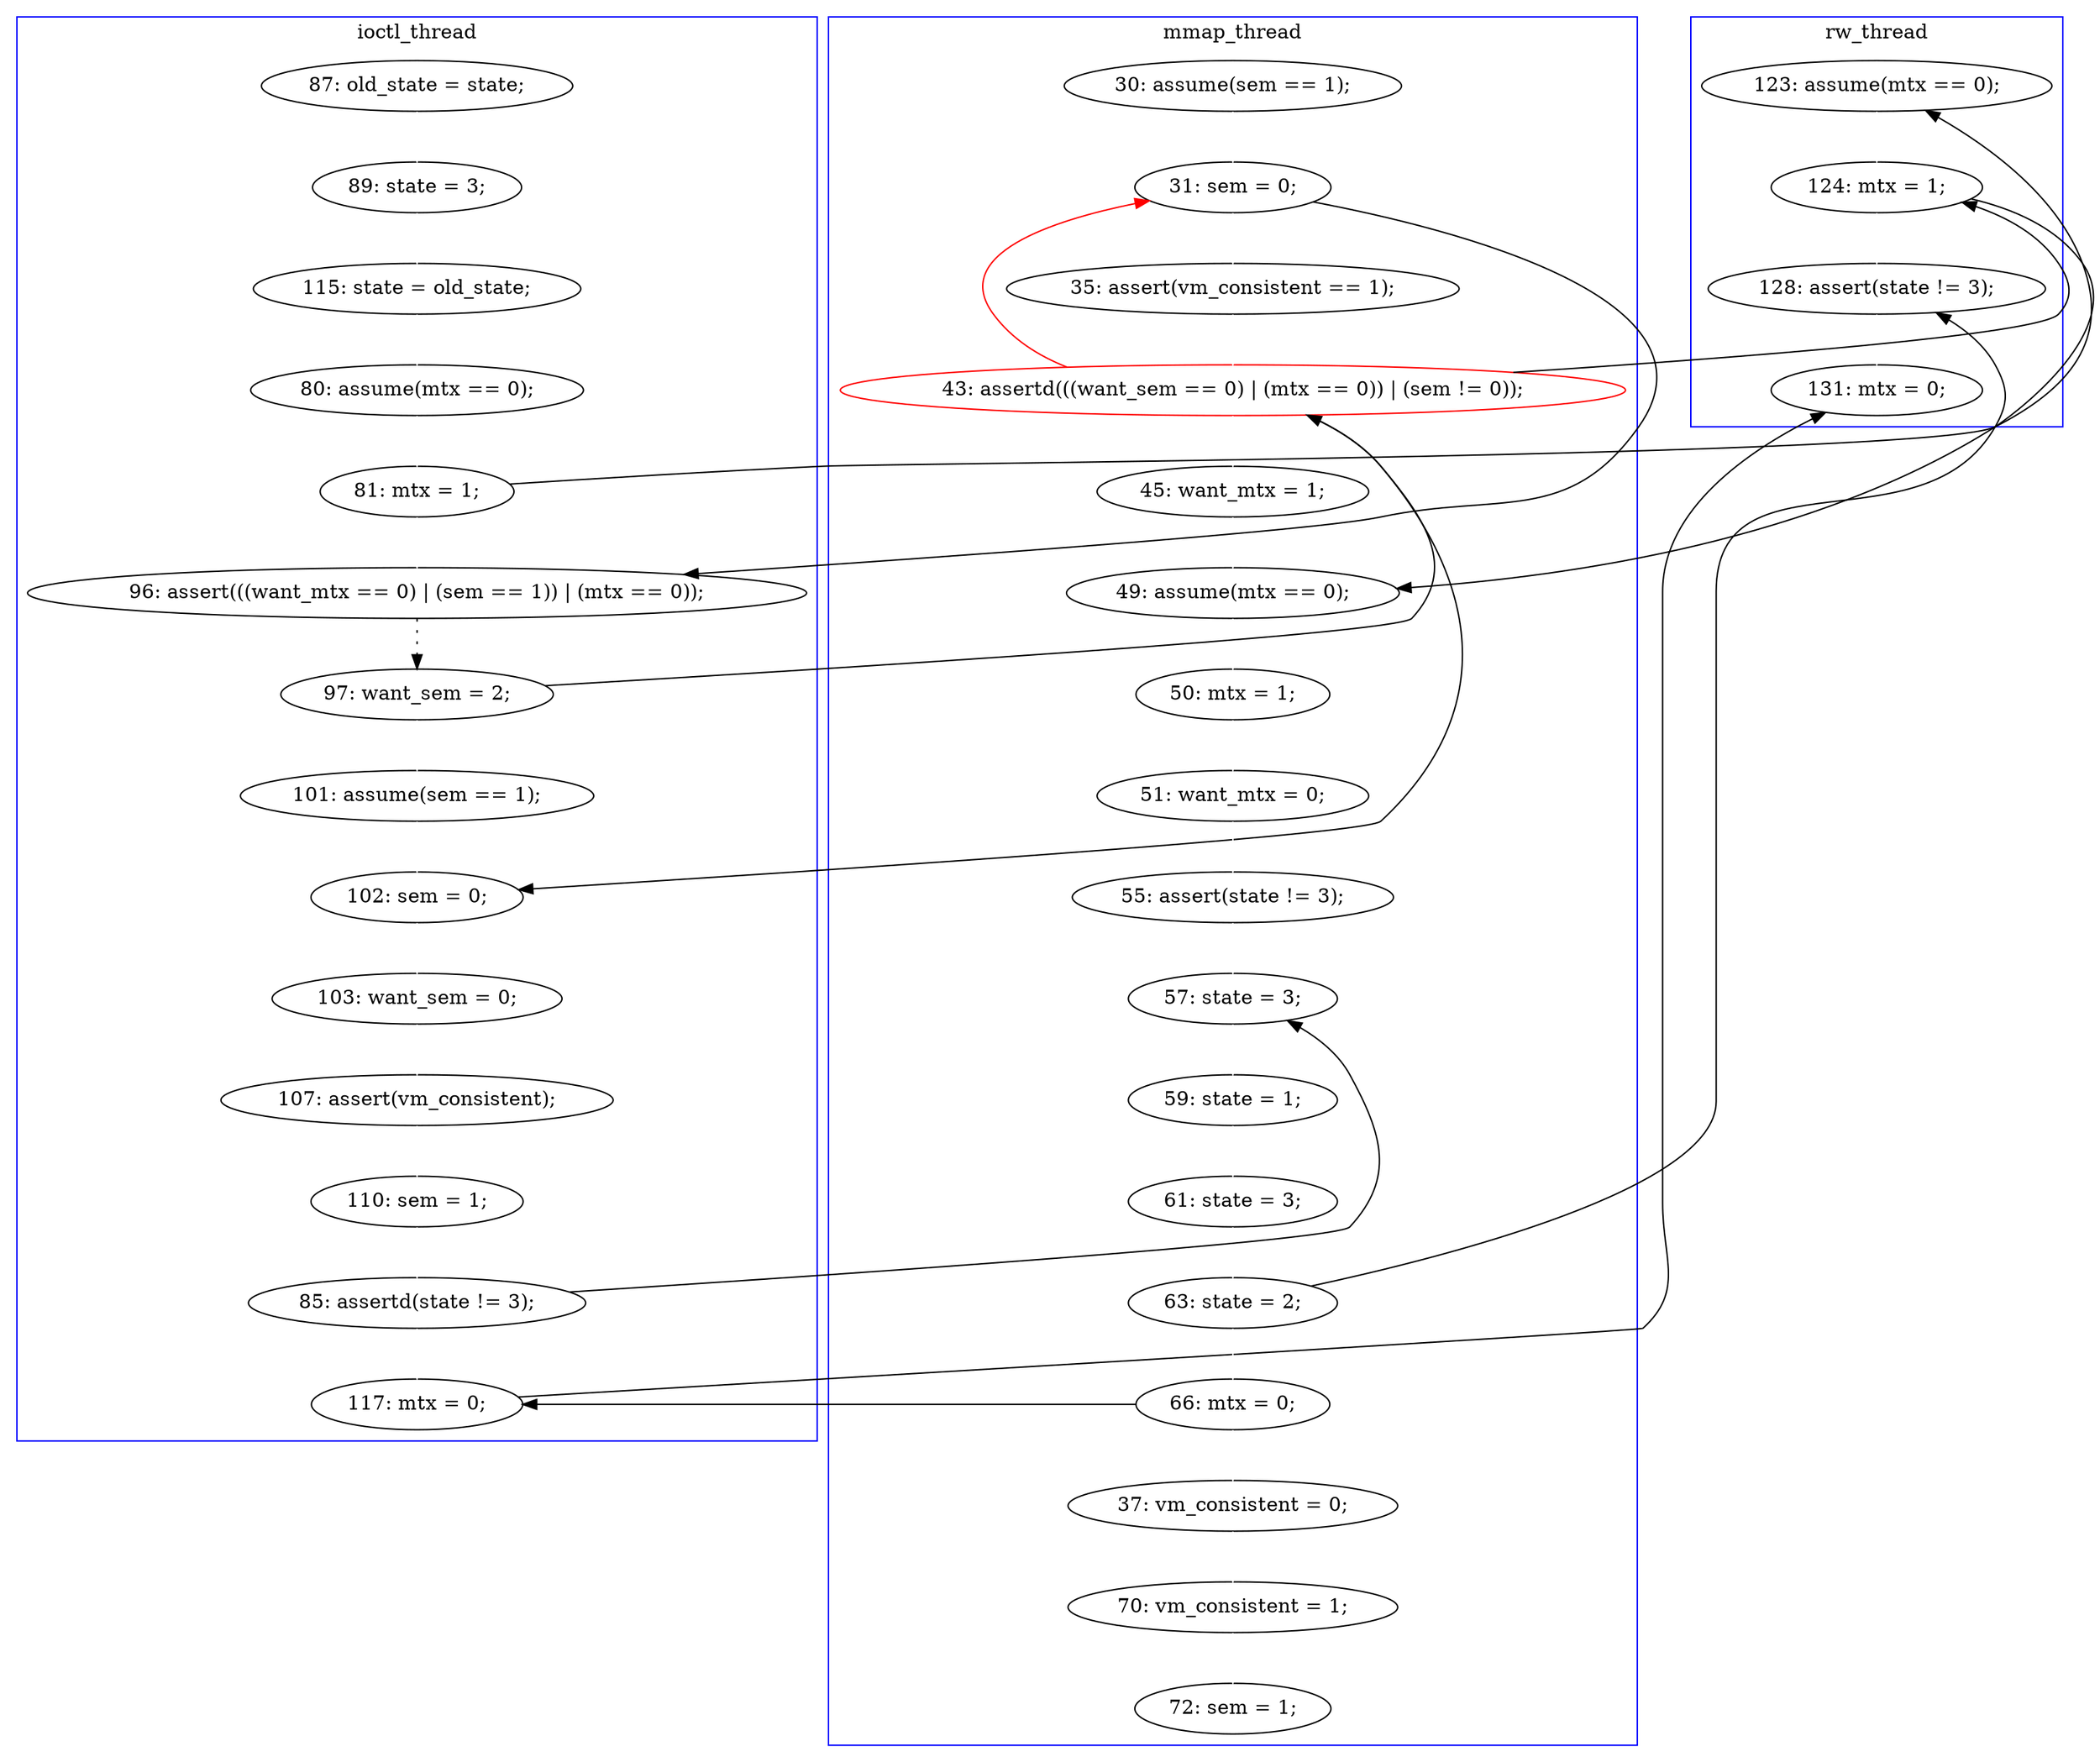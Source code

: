 digraph Counterexample {
	12 -> 14 [color = white, style = solid]
	49 -> 55 [color = white, style = solid]
	17 -> 18 [color = white, style = solid]
	25 -> 32 [color = white, style = solid]
	18 -> 19 [color = white, style = solid]
	32 -> 35 [color = white, style = solid]
	24 -> 26 [color = white, style = solid]
	40 -> 41 [color = white, style = solid]
	16 -> 22 [color = black, style = solid, constraint = false]
	48 -> 55 [color = black, style = solid, constraint = false]
	38 -> 40 [color = white, style = solid]
	29 -> 30 [color = white, style = solid]
	42 -> 43 [color = white, style = solid]
	23 -> 25 [color = white, style = solid]
	34 -> 35 [color = black, style = solid, constraint = false]
	24 -> 25 [color = black, style = solid, constraint = false]
	41 -> 42 [color = white, style = solid]
	35 -> 36 [color = white, style = solid]
	37 -> 38 [color = white, style = solid]
	25 -> 34 [color = black, style = solid, constraint = false]
	39 -> 40 [color = black, style = solid, constraint = false]
	36 -> 37 [color = white, style = solid]
	45 -> 46 [color = white, style = solid]
	46 -> 47 [color = white, style = solid]
	30 -> 39 [color = white, style = solid]
	19 -> 33 [color = black, style = solid, constraint = false]
	43 -> 49 [color = black, style = solid, constraint = false]
	34 -> 49 [color = white, style = solid]
	28 -> 29 [color = white, style = solid]
	25 -> 27 [color = black, style = solid, constraint = false]
	22 -> 24 [color = black, style = dotted]
	16 -> 23 [color = white, style = solid]
	19 -> 22 [color = white, style = solid]
	15 -> 16 [color = white, style = solid]
	44 -> 48 [color = black, style = solid, constraint = false]
	39 -> 48 [color = white, style = solid]
	14 -> 17 [color = white, style = solid]
	43 -> 44 [color = white, style = solid]
	26 -> 27 [color = white, style = solid]
	44 -> 45 [color = white, style = solid]
	25 -> 16 [color = red, style = solid, constraint = false]
	33 -> 34 [color = white, style = solid]
	27 -> 28 [color = white, style = solid]
	subgraph cluster3 {
		label = rw_thread
		color = blue
		55  [label = "131: mtx = 0;"]
		34  [label = "124: mtx = 1;"]
		49  [label = "128: assert(state != 3);"]
		33  [label = "123: assume(mtx == 0);"]
	}
	subgraph cluster2 {
		label = ioctl_thread
		color = blue
		27  [label = "102: sem = 0;"]
		39  [label = "85: assertd(state != 3);"]
		17  [label = "115: state = old_state;"]
		26  [label = "101: assume(sem == 1);"]
		22  [label = "96: assert(((want_mtx == 0) | (sem == 1)) | (mtx == 0));"]
		12  [label = "87: old_state = state;"]
		28  [label = "103: want_sem = 0;"]
		30  [label = "110: sem = 1;"]
		48  [label = "117: mtx = 0;"]
		29  [label = "107: assert(vm_consistent);"]
		24  [label = "97: want_sem = 2;"]
		19  [label = "81: mtx = 1;"]
		18  [label = "80: assume(mtx == 0);"]
		14  [label = "89: state = 3;"]
	}
	subgraph cluster1 {
		label = mmap_thread
		color = blue
		16  [label = "31: sem = 0;"]
		32  [label = "45: want_mtx = 1;"]
		23  [label = "35: assert(vm_consistent == 1);"]
		38  [label = "55: assert(state != 3);"]
		15  [label = "30: assume(sem == 1);"]
		47  [label = "72: sem = 1;"]
		44  [label = "66: mtx = 0;"]
		41  [label = "59: state = 1;"]
		45  [label = "37: vm_consistent = 0;"]
		35  [label = "49: assume(mtx == 0);"]
		42  [label = "61: state = 3;"]
		40  [label = "57: state = 3;"]
		36  [label = "50: mtx = 1;"]
		25  [label = "43: assertd(((want_sem == 0) | (mtx == 0)) | (sem != 0));", color = red]
		46  [label = "70: vm_consistent = 1;"]
		43  [label = "63: state = 2;"]
		37  [label = "51: want_mtx = 0;"]
	}
}